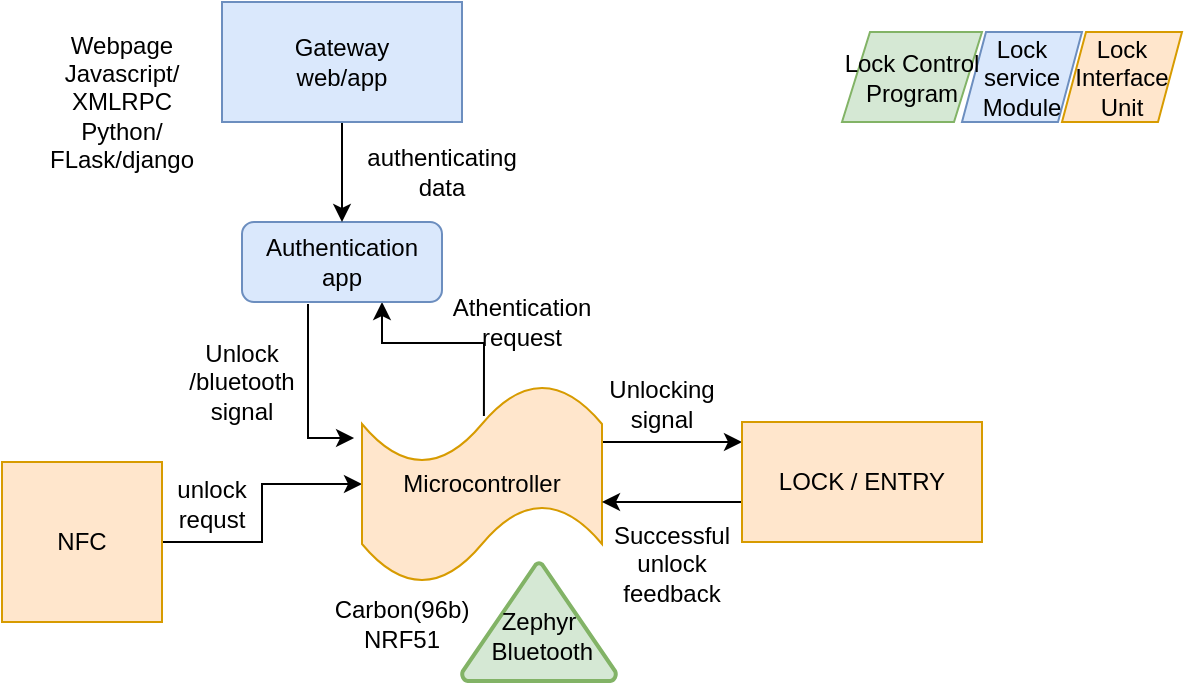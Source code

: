 <mxfile version="10.6.3" type="device"><diagram id="bZ92xZZkESDUqGN3pSWf" name="Page-1"><mxGraphModel dx="1394" dy="658" grid="1" gridSize="10" guides="1" tooltips="1" connect="1" arrows="1" fold="1" page="1" pageScale="1" pageWidth="827" pageHeight="583" math="0" shadow="0"><root><mxCell id="0"/><mxCell id="1" parent="0"/><mxCell id="oB8NOOYKIJd4ommII7JA-6" value="" style="edgeStyle=orthogonalEdgeStyle;rounded=0;orthogonalLoop=1;jettySize=auto;html=1;entryX=0;entryY=0.5;entryDx=0;entryDy=0;entryPerimeter=0;" parent="1" source="oB8NOOYKIJd4ommII7JA-2" target="oB8NOOYKIJd4ommII7JA-4" edge="1"><mxGeometry relative="1" as="geometry"><mxPoint x="380" y="241" as="targetPoint"/></mxGeometry></mxCell><mxCell id="oB8NOOYKIJd4ommII7JA-2" value="NFC" style="whiteSpace=wrap;html=1;aspect=fixed;fillColor=#ffe6cc;strokeColor=#d79b00;" parent="1" vertex="1"><mxGeometry x="210" y="230" width="80" height="80" as="geometry"/></mxCell><mxCell id="oB8NOOYKIJd4ommII7JA-14" value="" style="edgeStyle=orthogonalEdgeStyle;rounded=0;orthogonalLoop=1;jettySize=auto;html=1;entryX=0.7;entryY=1;entryDx=0;entryDy=0;entryPerimeter=0;exitX=0.508;exitY=0.16;exitDx=0;exitDy=0;exitPerimeter=0;" parent="1" source="oB8NOOYKIJd4ommII7JA-4" target="oB8NOOYKIJd4ommII7JA-7" edge="1"><mxGeometry relative="1" as="geometry"><mxPoint x="400" y="160" as="targetPoint"/></mxGeometry></mxCell><mxCell id="oB8NOOYKIJd4ommII7JA-22" value="" style="edgeStyle=orthogonalEdgeStyle;rounded=0;orthogonalLoop=1;jettySize=auto;html=1;" parent="1" source="oB8NOOYKIJd4ommII7JA-4" target="oB8NOOYKIJd4ommII7JA-21" edge="1"><mxGeometry relative="1" as="geometry"><Array as="points"><mxPoint x="560" y="220"/><mxPoint x="560" y="220"/></Array></mxGeometry></mxCell><mxCell id="oB8NOOYKIJd4ommII7JA-4" value="Microcontroller" style="shape=tape;whiteSpace=wrap;html=1;fillColor=#ffe6cc;strokeColor=#d79b00;" parent="1" vertex="1"><mxGeometry x="390" y="191" width="120" height="100" as="geometry"/></mxCell><mxCell id="oB8NOOYKIJd4ommII7JA-8" value="" style="edgeStyle=orthogonalEdgeStyle;rounded=0;orthogonalLoop=1;jettySize=auto;html=1;exitX=0.33;exitY=1.025;exitDx=0;exitDy=0;exitPerimeter=0;entryX=-0.033;entryY=0.27;entryDx=0;entryDy=0;entryPerimeter=0;" parent="1" source="oB8NOOYKIJd4ommII7JA-7" target="oB8NOOYKIJd4ommII7JA-4" edge="1"><mxGeometry relative="1" as="geometry"><mxPoint x="363" y="220" as="targetPoint"/><Array as="points"><mxPoint x="363" y="218"/></Array></mxGeometry></mxCell><mxCell id="oB8NOOYKIJd4ommII7JA-7" value="Authentication app" style="rounded=1;whiteSpace=wrap;html=1;fillColor=#dae8fc;strokeColor=#6c8ebf;" parent="1" vertex="1"><mxGeometry x="330" y="110" width="100" height="40" as="geometry"/></mxCell><mxCell id="oB8NOOYKIJd4ommII7JA-10" value="" style="edgeStyle=orthogonalEdgeStyle;rounded=0;orthogonalLoop=1;jettySize=auto;html=1;" parent="1" source="oB8NOOYKIJd4ommII7JA-9" target="oB8NOOYKIJd4ommII7JA-7" edge="1"><mxGeometry relative="1" as="geometry"/></mxCell><mxCell id="oB8NOOYKIJd4ommII7JA-9" value="Gateway&lt;br&gt;web/app&lt;br&gt;" style="rounded=0;whiteSpace=wrap;html=1;fillColor=#dae8fc;strokeColor=#6c8ebf;" parent="1" vertex="1"><mxGeometry x="320" width="120" height="60" as="geometry"/></mxCell><mxCell id="oB8NOOYKIJd4ommII7JA-18" value="Athentication request" style="text;html=1;strokeColor=none;fillColor=none;align=center;verticalAlign=middle;whiteSpace=wrap;rounded=0;" parent="1" vertex="1"><mxGeometry x="450" y="150" width="40" height="20" as="geometry"/></mxCell><mxCell id="oB8NOOYKIJd4ommII7JA-19" value="Unlock /bluetooth signal" style="text;html=1;strokeColor=none;fillColor=none;align=center;verticalAlign=middle;whiteSpace=wrap;rounded=0;" parent="1" vertex="1"><mxGeometry x="310" y="180" width="40" height="20" as="geometry"/></mxCell><mxCell id="oB8NOOYKIJd4ommII7JA-20" value="unlock requst" style="text;html=1;strokeColor=none;fillColor=none;align=center;verticalAlign=middle;whiteSpace=wrap;rounded=0;" parent="1" vertex="1"><mxGeometry x="300" y="241" width="30" height="19" as="geometry"/></mxCell><mxCell id="oB8NOOYKIJd4ommII7JA-23" value="" style="edgeStyle=orthogonalEdgeStyle;rounded=0;orthogonalLoop=1;jettySize=auto;html=1;" parent="1" source="oB8NOOYKIJd4ommII7JA-21" target="oB8NOOYKIJd4ommII7JA-4" edge="1"><mxGeometry relative="1" as="geometry"><Array as="points"><mxPoint x="530" y="250"/><mxPoint x="530" y="250"/></Array></mxGeometry></mxCell><mxCell id="oB8NOOYKIJd4ommII7JA-21" value="LOCK / ENTRY" style="rounded=0;whiteSpace=wrap;html=1;fillColor=#ffe6cc;strokeColor=#d79b00;" parent="1" vertex="1"><mxGeometry x="580" y="210" width="120" height="60" as="geometry"/></mxCell><mxCell id="oB8NOOYKIJd4ommII7JA-24" value="Unlocking signal" style="text;html=1;strokeColor=none;fillColor=none;align=center;verticalAlign=middle;whiteSpace=wrap;rounded=0;" parent="1" vertex="1"><mxGeometry x="520" y="191" width="40" height="20" as="geometry"/></mxCell><mxCell id="oB8NOOYKIJd4ommII7JA-25" value="Successful unlock feedback" style="text;html=1;strokeColor=none;fillColor=none;align=center;verticalAlign=middle;whiteSpace=wrap;rounded=0;" parent="1" vertex="1"><mxGeometry x="525" y="271" width="40" height="20" as="geometry"/></mxCell><mxCell id="oB8NOOYKIJd4ommII7JA-27" value="authenticating data" style="text;html=1;strokeColor=none;fillColor=none;align=center;verticalAlign=middle;whiteSpace=wrap;rounded=0;" parent="1" vertex="1"><mxGeometry x="410" y="75" width="40" height="20" as="geometry"/></mxCell><mxCell id="oB8NOOYKIJd4ommII7JA-29" value="Lock service Module" style="shape=parallelogram;perimeter=parallelogramPerimeter;whiteSpace=wrap;html=1;fillColor=#dae8fc;strokeColor=#6c8ebf;" parent="1" vertex="1"><mxGeometry x="690" y="15" width="60" height="45" as="geometry"/></mxCell><mxCell id="oB8NOOYKIJd4ommII7JA-30" value="Lock Interface Unit" style="shape=parallelogram;perimeter=parallelogramPerimeter;whiteSpace=wrap;html=1;fillColor=#ffe6cc;strokeColor=#d79b00;" parent="1" vertex="1"><mxGeometry x="740" y="15" width="60" height="45" as="geometry"/></mxCell><mxCell id="oB8NOOYKIJd4ommII7JA-32" value="&lt;br&gt;Zephyr&lt;br&gt;&amp;nbsp;Bluetooth&lt;br&gt;" style="strokeWidth=2;html=1;shape=mxgraph.flowchart.extract_or_measurement;whiteSpace=wrap;fillColor=#d5e8d4;strokeColor=#82b366;" parent="1" vertex="1"><mxGeometry x="440" y="280.5" width="77" height="59" as="geometry"/></mxCell><mxCell id="oB8NOOYKIJd4ommII7JA-33" value="Lock Control Program" style="shape=parallelogram;perimeter=parallelogramPerimeter;whiteSpace=wrap;html=1;fillColor=#d5e8d4;strokeColor=#82b366;" parent="1" vertex="1"><mxGeometry x="630" y="15" width="70" height="45" as="geometry"/></mxCell><mxCell id="oB8NOOYKIJd4ommII7JA-34" value="Carbon(96b)&lt;br&gt;NRF51&lt;br&gt;" style="text;html=1;strokeColor=none;fillColor=none;align=center;verticalAlign=middle;whiteSpace=wrap;rounded=0;" parent="1" vertex="1"><mxGeometry x="390" y="301" width="40" height="20" as="geometry"/></mxCell><mxCell id="oB8NOOYKIJd4ommII7JA-35" value="Webpage&lt;br&gt;Javascript/&lt;br&gt;XMLRPC&lt;br&gt;Python/ FLask/django&lt;br&gt;" style="text;html=1;strokeColor=none;fillColor=none;align=center;verticalAlign=middle;whiteSpace=wrap;rounded=0;" parent="1" vertex="1"><mxGeometry x="250" y="40" width="40" height="20" as="geometry"/></mxCell></root></mxGraphModel></diagram></mxfile>